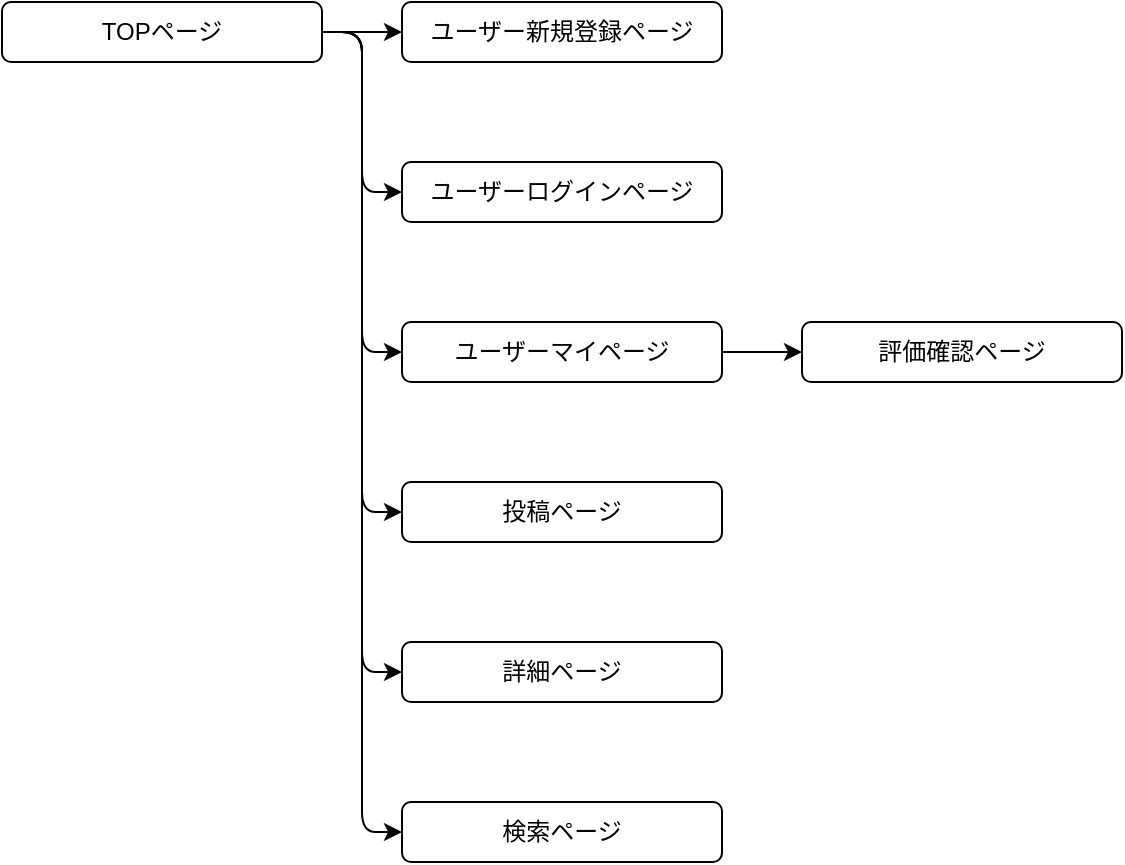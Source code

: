 <mxfile>
    <diagram id="1RTTqc2_dpOQNhOCFxWe" name="ページ1">
        <mxGraphModel dx="693" dy="548" grid="1" gridSize="10" guides="1" tooltips="1" connect="1" arrows="1" fold="1" page="1" pageScale="1" pageWidth="827" pageHeight="1169" math="0" shadow="0">
            <root>
                <mxCell id="0"/>
                <mxCell id="1" parent="0"/>
                <mxCell id="9" style="edgeStyle=none;html=1;entryX=0;entryY=0.5;entryDx=0;entryDy=0;" edge="1" parent="1" source="2" target="4">
                    <mxGeometry relative="1" as="geometry">
                        <Array as="points"/>
                    </mxGeometry>
                </mxCell>
                <mxCell id="11" style="edgeStyle=orthogonalEdgeStyle;html=1;entryX=0;entryY=0.5;entryDx=0;entryDy=0;" edge="1" parent="1" source="2" target="5">
                    <mxGeometry relative="1" as="geometry"/>
                </mxCell>
                <mxCell id="12" style="edgeStyle=orthogonalEdgeStyle;html=1;entryX=0;entryY=0.5;entryDx=0;entryDy=0;" edge="1" parent="1" source="2" target="6">
                    <mxGeometry relative="1" as="geometry"/>
                </mxCell>
                <mxCell id="13" style="edgeStyle=orthogonalEdgeStyle;html=1;entryX=0;entryY=0.5;entryDx=0;entryDy=0;" edge="1" parent="1" source="2" target="3">
                    <mxGeometry relative="1" as="geometry"/>
                </mxCell>
                <mxCell id="16" style="edgeStyle=orthogonalEdgeStyle;html=1;entryX=0;entryY=0.5;entryDx=0;entryDy=0;" edge="1" parent="1" source="2" target="15">
                    <mxGeometry relative="1" as="geometry"/>
                </mxCell>
                <mxCell id="8QCxkS8KPCtigGuGgAUn-21" style="edgeStyle=orthogonalEdgeStyle;html=1;entryX=0;entryY=0.5;entryDx=0;entryDy=0;" edge="1" parent="1" source="2" target="8QCxkS8KPCtigGuGgAUn-20">
                    <mxGeometry relative="1" as="geometry"/>
                </mxCell>
                <mxCell id="2" value="TOPページ" style="rounded=1;whiteSpace=wrap;html=1;" vertex="1" parent="1">
                    <mxGeometry x="40" y="120" width="160" height="30" as="geometry"/>
                </mxCell>
                <mxCell id="3" value="投稿ページ" style="rounded=1;whiteSpace=wrap;html=1;" vertex="1" parent="1">
                    <mxGeometry x="240" y="360" width="160" height="30" as="geometry"/>
                </mxCell>
                <mxCell id="4" value="ユーザー新規登録ページ" style="rounded=1;whiteSpace=wrap;html=1;" vertex="1" parent="1">
                    <mxGeometry x="240" y="120" width="160" height="30" as="geometry"/>
                </mxCell>
                <mxCell id="5" value="ユーザーログインページ" style="rounded=1;whiteSpace=wrap;html=1;" vertex="1" parent="1">
                    <mxGeometry x="240" y="200" width="160" height="30" as="geometry"/>
                </mxCell>
                <mxCell id="14" style="edgeStyle=orthogonalEdgeStyle;html=1;" edge="1" parent="1" source="6" target="8">
                    <mxGeometry relative="1" as="geometry"/>
                </mxCell>
                <mxCell id="6" value="ユーザーマイページ" style="rounded=1;whiteSpace=wrap;html=1;" vertex="1" parent="1">
                    <mxGeometry x="240" y="280" width="160" height="30" as="geometry"/>
                </mxCell>
                <mxCell id="8" value="評価確認ページ" style="rounded=1;whiteSpace=wrap;html=1;" vertex="1" parent="1">
                    <mxGeometry x="440" y="280" width="160" height="30" as="geometry"/>
                </mxCell>
                <mxCell id="15" value="詳細ページ" style="rounded=1;whiteSpace=wrap;html=1;" vertex="1" parent="1">
                    <mxGeometry x="240" y="440" width="160" height="30" as="geometry"/>
                </mxCell>
                <mxCell id="8QCxkS8KPCtigGuGgAUn-20" value="検索ページ" style="rounded=1;whiteSpace=wrap;html=1;" vertex="1" parent="1">
                    <mxGeometry x="240" y="520" width="160" height="30" as="geometry"/>
                </mxCell>
            </root>
        </mxGraphModel>
    </diagram>
    <diagram id="qyMt0fIs-Ji_4ULI27Hc" name="ページ2">
        <mxGraphModel dx="1040" dy="821" grid="1" gridSize="10" guides="1" tooltips="1" connect="1" arrows="1" fold="1" page="1" pageScale="1" pageWidth="827" pageHeight="1169" math="0" shadow="0">
            <root>
                <mxCell id="5Qbr96Rd3qoM74dMJ6KI-0"/>
                <mxCell id="5Qbr96Rd3qoM74dMJ6KI-1" parent="5Qbr96Rd3qoM74dMJ6KI-0"/>
                <mxCell id="NQ5_CxyBnNP3tIEwn4XV-1" style="edgeStyle=orthogonalEdgeStyle;html=1;entryX=1;entryY=0.5;entryDx=0;entryDy=0;" edge="1" parent="5Qbr96Rd3qoM74dMJ6KI-1" source="g29frnSCw7ZAbUdmItub-0" target="wh05TxAVBviRMe1eOMWr-0">
                    <mxGeometry relative="1" as="geometry"/>
                </mxCell>
                <mxCell id="NQ5_CxyBnNP3tIEwn4XV-2" style="edgeStyle=orthogonalEdgeStyle;html=1;entryX=1;entryY=0.5;entryDx=0;entryDy=0;" edge="1" parent="5Qbr96Rd3qoM74dMJ6KI-1" source="g29frnSCw7ZAbUdmItub-0" target="NQ5_CxyBnNP3tIEwn4XV-0">
                    <mxGeometry relative="1" as="geometry"/>
                </mxCell>
                <mxCell id="pZilklzOERy8CG3x9rj4-0" style="edgeStyle=orthogonalEdgeStyle;jumpSize=6;html=1;entryX=0.75;entryY=1;entryDx=0;entryDy=0;exitX=0.75;exitY=0;exitDx=0;exitDy=0;" edge="1" parent="5Qbr96Rd3qoM74dMJ6KI-1" source="g29frnSCw7ZAbUdmItub-0" target="HQkQpPoLnY9IYCI5k4S3-0">
                    <mxGeometry relative="1" as="geometry">
                        <Array as="points"/>
                    </mxGeometry>
                </mxCell>
                <mxCell id="N6H4J3EEo1q79hPtMnNI-2" style="jumpSize=6;html=1;entryX=0;entryY=1;entryDx=0;entryDy=0;exitX=1;exitY=0;exitDx=0;exitDy=0;" edge="1" parent="5Qbr96Rd3qoM74dMJ6KI-1" source="g29frnSCw7ZAbUdmItub-0" target="8aGxQo1lf8e_xoJHsSOx-0">
                    <mxGeometry relative="1" as="geometry"/>
                </mxCell>
                <mxCell id="N0yWMyehpOxGgrzY5LHt-1" style="jumpSize=6;html=1;entryX=0;entryY=0;entryDx=0;entryDy=0;exitX=1;exitY=1;exitDx=0;exitDy=0;" edge="1" parent="5Qbr96Rd3qoM74dMJ6KI-1" source="g29frnSCw7ZAbUdmItub-0" target="uapOONwGbVt6hI5Blk39-0">
                    <mxGeometry relative="1" as="geometry"/>
                </mxCell>
                <mxCell id="tt7oSWhmyCM2rAXtH55X-2" style="edgeStyle=orthogonalEdgeStyle;jumpSize=6;html=1;entryX=0.5;entryY=1;entryDx=0;entryDy=0;exitX=0.75;exitY=1;exitDx=0;exitDy=0;" edge="1" parent="5Qbr96Rd3qoM74dMJ6KI-1" source="g29frnSCw7ZAbUdmItub-0" target="tt7oSWhmyCM2rAXtH55X-0">
                    <mxGeometry relative="1" as="geometry">
                        <Array as="points">
                            <mxPoint x="440" y="620"/>
                            <mxPoint x="600" y="620"/>
                        </Array>
                    </mxGeometry>
                </mxCell>
                <mxCell id="g29frnSCw7ZAbUdmItub-0" value="TOPページ" style="rounded=1;whiteSpace=wrap;html=1;" vertex="1" parent="5Qbr96Rd3qoM74dMJ6KI-1">
                    <mxGeometry x="320" y="400" width="160" height="30" as="geometry"/>
                </mxCell>
                <mxCell id="NQ5_CxyBnNP3tIEwn4XV-6" style="edgeStyle=orthogonalEdgeStyle;jumpSize=6;html=1;" edge="1" parent="5Qbr96Rd3qoM74dMJ6KI-1" source="wh05TxAVBviRMe1eOMWr-0">
                    <mxGeometry relative="1" as="geometry">
                        <mxPoint x="400" y="430" as="targetPoint"/>
                        <Array as="points">
                            <mxPoint x="160" y="450"/>
                            <mxPoint x="400" y="450"/>
                        </Array>
                    </mxGeometry>
                </mxCell>
                <mxCell id="wh05TxAVBviRMe1eOMWr-0" value="ユーザー新規登録ページ" style="rounded=1;whiteSpace=wrap;html=1;" vertex="1" parent="5Qbr96Rd3qoM74dMJ6KI-1">
                    <mxGeometry x="80" y="400" width="160" height="30" as="geometry"/>
                </mxCell>
                <mxCell id="NQ5_CxyBnNP3tIEwn4XV-4" style="edgeStyle=orthogonalEdgeStyle;html=1;entryX=0.5;entryY=1;entryDx=0;entryDy=0;" edge="1" parent="5Qbr96Rd3qoM74dMJ6KI-1" source="NQ5_CxyBnNP3tIEwn4XV-0" target="g29frnSCw7ZAbUdmItub-0">
                    <mxGeometry relative="1" as="geometry">
                        <Array as="points">
                            <mxPoint x="160" y="530"/>
                            <mxPoint x="400" y="530"/>
                        </Array>
                    </mxGeometry>
                </mxCell>
                <mxCell id="NQ5_CxyBnNP3tIEwn4XV-0" value="ユーザーログインページ" style="rounded=1;whiteSpace=wrap;html=1;" vertex="1" parent="5Qbr96Rd3qoM74dMJ6KI-1">
                    <mxGeometry x="80" y="480" width="160" height="30" as="geometry"/>
                </mxCell>
                <mxCell id="A4k-FEdU8WQN_q5mgBnW-0" style="edgeStyle=orthogonalEdgeStyle;jumpSize=6;html=1;entryX=0.25;entryY=0;entryDx=0;entryDy=0;" edge="1" parent="5Qbr96Rd3qoM74dMJ6KI-1" source="HQkQpPoLnY9IYCI5k4S3-0" target="g29frnSCw7ZAbUdmItub-0">
                    <mxGeometry relative="1" as="geometry">
                        <Array as="points">
                            <mxPoint x="360" y="360"/>
                            <mxPoint x="360" y="360"/>
                        </Array>
                    </mxGeometry>
                </mxCell>
                <mxCell id="HQkQpPoLnY9IYCI5k4S3-0" value="投稿ページ" style="rounded=1;whiteSpace=wrap;html=1;" vertex="1" parent="5Qbr96Rd3qoM74dMJ6KI-1">
                    <mxGeometry x="320" y="320" width="160" height="30" as="geometry"/>
                </mxCell>
                <mxCell id="N6H4J3EEo1q79hPtMnNI-3" style="edgeStyle=orthogonalEdgeStyle;jumpSize=6;html=1;entryX=1;entryY=0.5;entryDx=0;entryDy=0;" edge="1" parent="5Qbr96Rd3qoM74dMJ6KI-1" source="8aGxQo1lf8e_xoJHsSOx-0" target="g29frnSCw7ZAbUdmItub-0">
                    <mxGeometry relative="1" as="geometry">
                        <Array as="points">
                            <mxPoint x="600" y="415"/>
                        </Array>
                    </mxGeometry>
                </mxCell>
                <mxCell id="N0yWMyehpOxGgrzY5LHt-0" style="edgeStyle=orthogonalEdgeStyle;jumpSize=6;html=1;entryX=1;entryY=0.5;entryDx=0;entryDy=0;" edge="1" parent="5Qbr96Rd3qoM74dMJ6KI-1" source="8aGxQo1lf8e_xoJHsSOx-0" target="uapOONwGbVt6hI5Blk39-0">
                    <mxGeometry relative="1" as="geometry">
                        <Array as="points">
                            <mxPoint x="720" y="335"/>
                            <mxPoint x="720" y="495"/>
                        </Array>
                    </mxGeometry>
                </mxCell>
                <mxCell id="8aGxQo1lf8e_xoJHsSOx-0" value="ユーザーマイページ" style="rounded=1;whiteSpace=wrap;html=1;" vertex="1" parent="5Qbr96Rd3qoM74dMJ6KI-1">
                    <mxGeometry x="520" y="320" width="160" height="30" as="geometry"/>
                </mxCell>
                <mxCell id="tt7oSWhmyCM2rAXtH55X-4" style="edgeStyle=orthogonalEdgeStyle;jumpSize=6;html=1;" edge="1" parent="5Qbr96Rd3qoM74dMJ6KI-1" source="uapOONwGbVt6hI5Blk39-0" target="g29frnSCw7ZAbUdmItub-0">
                    <mxGeometry relative="1" as="geometry">
                        <mxPoint x="460" y="440" as="targetPoint"/>
                        <Array as="points">
                            <mxPoint x="460" y="495"/>
                        </Array>
                    </mxGeometry>
                </mxCell>
                <mxCell id="uapOONwGbVt6hI5Blk39-0" value="詳細ページ" style="rounded=1;whiteSpace=wrap;html=1;" vertex="1" parent="5Qbr96Rd3qoM74dMJ6KI-1">
                    <mxGeometry x="520" y="480" width="160" height="30" as="geometry"/>
                </mxCell>
                <mxCell id="tt7oSWhmyCM2rAXtH55X-1" style="edgeStyle=none;jumpSize=6;html=1;entryX=0.5;entryY=1;entryDx=0;entryDy=0;" edge="1" parent="5Qbr96Rd3qoM74dMJ6KI-1" source="tt7oSWhmyCM2rAXtH55X-0" target="uapOONwGbVt6hI5Blk39-0">
                    <mxGeometry relative="1" as="geometry"/>
                </mxCell>
                <mxCell id="tt7oSWhmyCM2rAXtH55X-3" style="edgeStyle=orthogonalEdgeStyle;jumpSize=6;html=1;entryX=0.875;entryY=0.967;entryDx=0;entryDy=0;entryPerimeter=0;" edge="1" parent="5Qbr96Rd3qoM74dMJ6KI-1" source="tt7oSWhmyCM2rAXtH55X-0" target="g29frnSCw7ZAbUdmItub-0">
                    <mxGeometry relative="1" as="geometry">
                        <mxPoint x="460" y="436" as="targetPoint"/>
                        <Array as="points">
                            <mxPoint x="460" y="575"/>
                        </Array>
                    </mxGeometry>
                </mxCell>
                <mxCell id="tt7oSWhmyCM2rAXtH55X-0" value="検索ページ" style="rounded=1;whiteSpace=wrap;html=1;" vertex="1" parent="5Qbr96Rd3qoM74dMJ6KI-1">
                    <mxGeometry x="520" y="560" width="160" height="30" as="geometry"/>
                </mxCell>
            </root>
        </mxGraphModel>
    </diagram>
</mxfile>